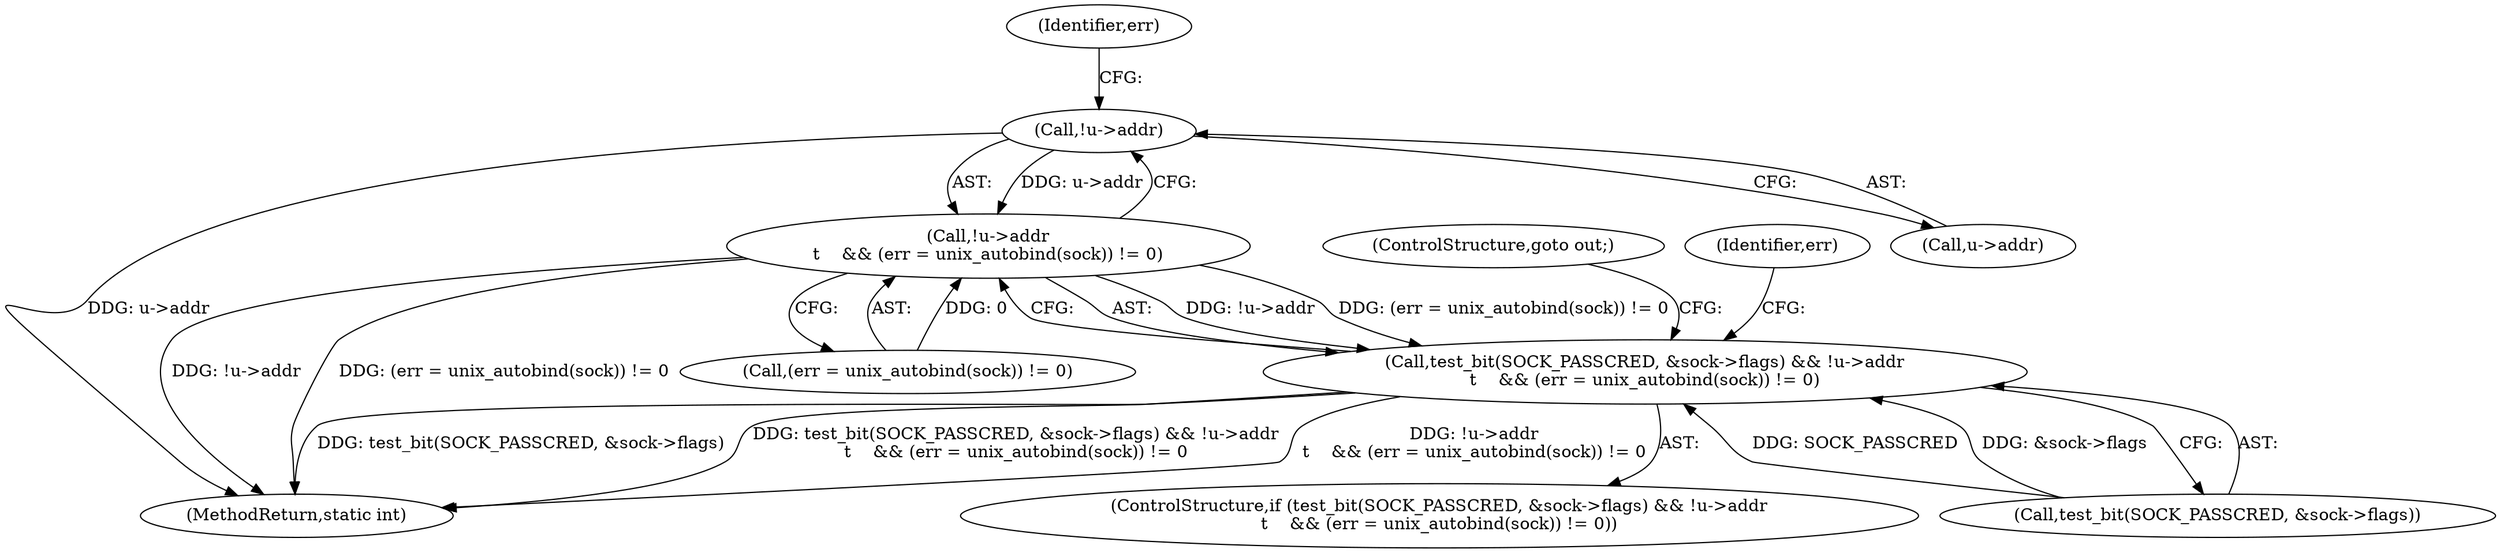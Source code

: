 digraph "0_linux_7d267278a9ece963d77eefec61630223fce08c6c_2@pointer" {
"1000216" [label="(Call,!u->addr)"];
"1000215" [label="(Call,!u->addr\n\t    && (err = unix_autobind(sock)) != 0)"];
"1000208" [label="(Call,test_bit(SOCK_PASSCRED, &sock->flags) && !u->addr\n\t    && (err = unix_autobind(sock)) != 0)"];
"1000226" [label="(ControlStructure,goto out;)"];
"1000209" [label="(Call,test_bit(SOCK_PASSCRED, &sock->flags))"];
"1000228" [label="(Identifier,err)"];
"1000215" [label="(Call,!u->addr\n\t    && (err = unix_autobind(sock)) != 0)"];
"1000556" [label="(MethodReturn,static int)"];
"1000207" [label="(ControlStructure,if (test_bit(SOCK_PASSCRED, &sock->flags) && !u->addr\n\t    && (err = unix_autobind(sock)) != 0))"];
"1000216" [label="(Call,!u->addr)"];
"1000208" [label="(Call,test_bit(SOCK_PASSCRED, &sock->flags) && !u->addr\n\t    && (err = unix_autobind(sock)) != 0)"];
"1000217" [label="(Call,u->addr)"];
"1000220" [label="(Call,(err = unix_autobind(sock)) != 0)"];
"1000222" [label="(Identifier,err)"];
"1000216" -> "1000215"  [label="AST: "];
"1000216" -> "1000217"  [label="CFG: "];
"1000217" -> "1000216"  [label="AST: "];
"1000222" -> "1000216"  [label="CFG: "];
"1000215" -> "1000216"  [label="CFG: "];
"1000216" -> "1000556"  [label="DDG: u->addr"];
"1000216" -> "1000215"  [label="DDG: u->addr"];
"1000215" -> "1000208"  [label="AST: "];
"1000215" -> "1000220"  [label="CFG: "];
"1000220" -> "1000215"  [label="AST: "];
"1000208" -> "1000215"  [label="CFG: "];
"1000215" -> "1000556"  [label="DDG: !u->addr"];
"1000215" -> "1000556"  [label="DDG: (err = unix_autobind(sock)) != 0"];
"1000215" -> "1000208"  [label="DDG: !u->addr"];
"1000215" -> "1000208"  [label="DDG: (err = unix_autobind(sock)) != 0"];
"1000220" -> "1000215"  [label="DDG: 0"];
"1000208" -> "1000207"  [label="AST: "];
"1000208" -> "1000209"  [label="CFG: "];
"1000209" -> "1000208"  [label="AST: "];
"1000226" -> "1000208"  [label="CFG: "];
"1000228" -> "1000208"  [label="CFG: "];
"1000208" -> "1000556"  [label="DDG: test_bit(SOCK_PASSCRED, &sock->flags)"];
"1000208" -> "1000556"  [label="DDG: test_bit(SOCK_PASSCRED, &sock->flags) && !u->addr\n\t    && (err = unix_autobind(sock)) != 0"];
"1000208" -> "1000556"  [label="DDG: !u->addr\n\t    && (err = unix_autobind(sock)) != 0"];
"1000209" -> "1000208"  [label="DDG: SOCK_PASSCRED"];
"1000209" -> "1000208"  [label="DDG: &sock->flags"];
}
